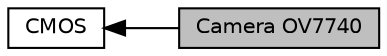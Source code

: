 digraph "Camera OV7740"
{
  edge [fontname="Helvetica",fontsize="10",labelfontname="Helvetica",labelfontsize="10"];
  node [fontname="Helvetica",fontsize="10",shape=box];
  rankdir=LR;
  Node2 [label="CMOS",height=0.2,width=0.4,color="black", fillcolor="white", style="filled",URL="$dd/dc4/group__R__SW__PKG__93__CMOS__API.html",tooltip="CMOS Camera API."];
  Node1 [label="Camera OV7740",height=0.2,width=0.4,color="black", fillcolor="grey75", style="filled", fontcolor="black",tooltip="API for the OV7740 Camera."];
  Node2->Node1 [shape=plaintext, dir="back", style="solid"];
}
